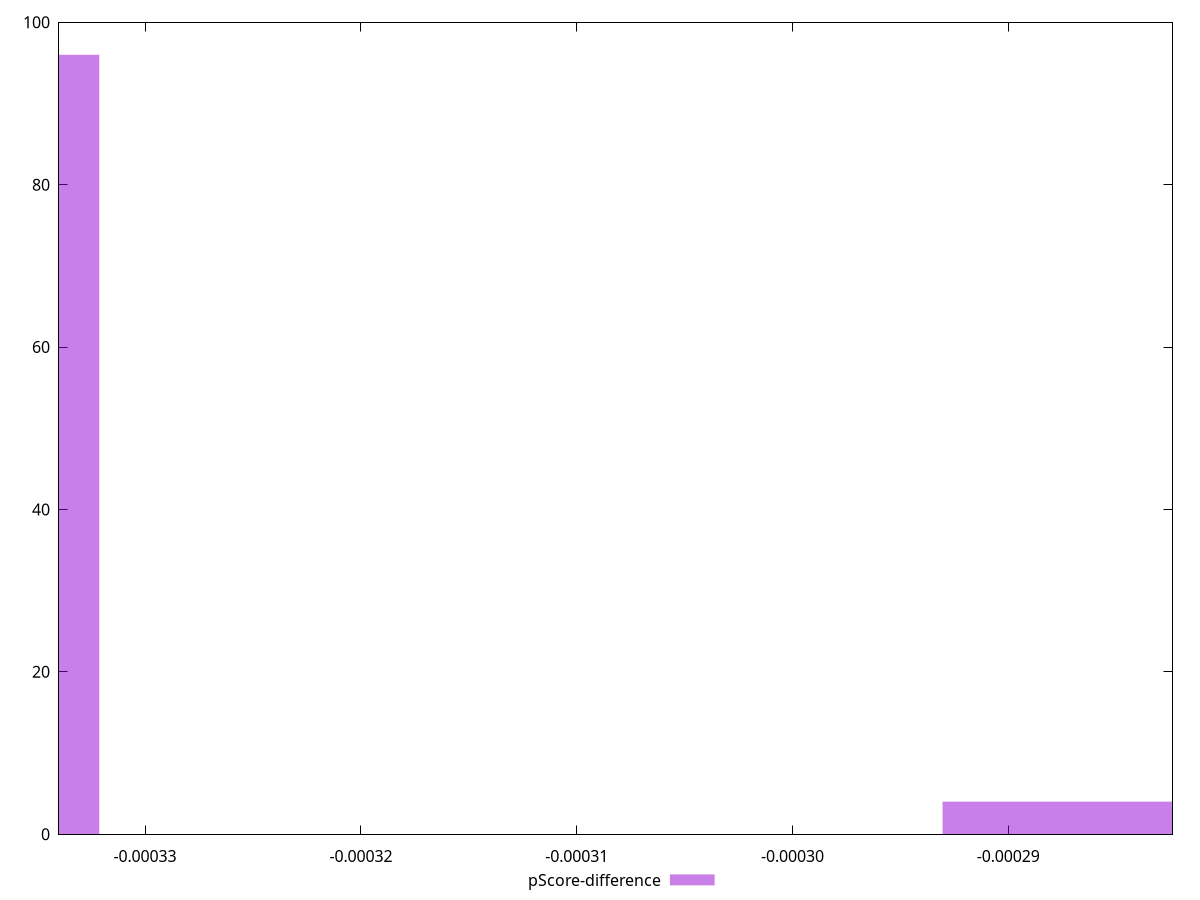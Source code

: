 reset

$pScoreDifference <<EOF
-0.00033863321052499557 96
-0.00028653579352115014 4
EOF

set key outside below
set boxwidth 0.000013024354250961369
set xrange [-0.00033398768412262747:-0.00028239403828367315]
set yrange [0:100]
set trange [0:100]
set style fill transparent solid 0.5 noborder
set terminal svg size 640, 490 enhanced background rgb 'white'
set output "report_00025_2021-02-22T21:38:55.199Z/uses-long-cache-ttl/samples/pages+cached+noadtech+nomedia/pScore-difference/histogram.svg"

plot $pScoreDifference title "pScore-difference" with boxes

reset

